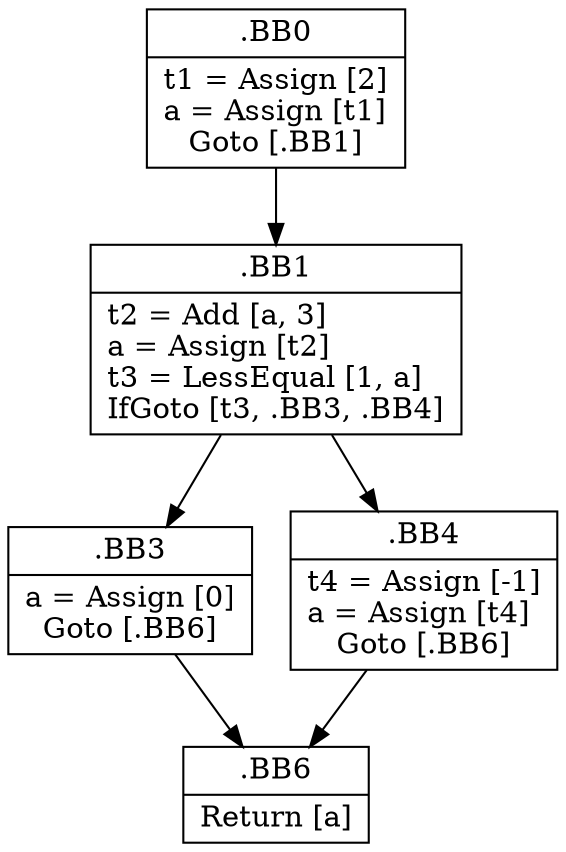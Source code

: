 digraph G { graph [rankdir=TD]; node [shape=record];
 bb_139776560319504[shape=record,label="{ .BB0 | t1 = Assign [2]\la = Assign [t1]\lGoto [.BB1]}"];
 bb_139776560319504 -> bb_139776560320336;
 bb_139776560320336[shape=record,label="{ .BB1 | t2 = Add [a, 3]\la = Assign [t2]\lt3 = LessEqual [1, a]\lIfGoto [t3, .BB3, .BB4]}"];
 bb_139776560320336 -> bb_139776560382992;
 bb_139776560320336 -> bb_139776560383376;
 bb_139776560382992[shape=record,label="{ .BB3 | a = Assign [0]\lGoto [.BB6]}"];
 bb_139776560382992 -> bb_139776560382416;
 bb_139776560383376[shape=record,label="{ .BB4 | t4 = Assign [-1]\la = Assign [t4]\lGoto [.BB6]}"];
 bb_139776560383376 -> bb_139776560382416;
 bb_139776560382416[shape=record,label="{ .BB6 | Return [a]}"];
}
